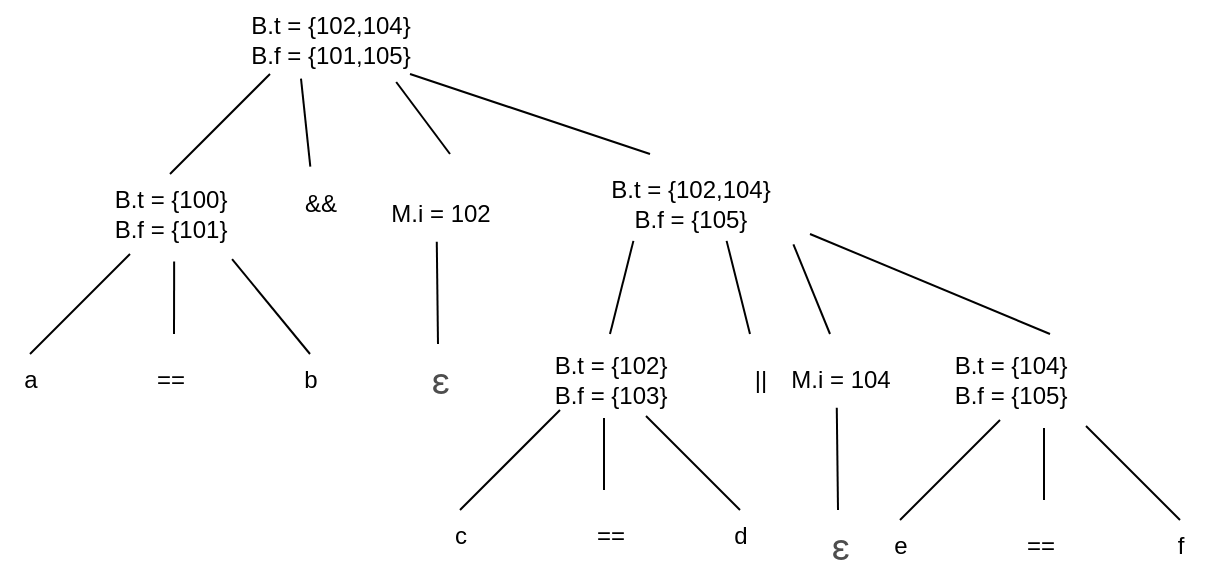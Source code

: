 <mxfile version="24.5.5" type="device">
  <diagram id="oteFAOcN6ttz-a096lQK" name="第 1 页">
    <mxGraphModel dx="1169" dy="585" grid="1" gridSize="10" guides="1" tooltips="1" connect="1" arrows="1" fold="1" page="1" pageScale="1" pageWidth="827" pageHeight="1169" math="0" shadow="0">
      <root>
        <mxCell id="0" />
        <mxCell id="1" parent="0" />
        <mxCell id="YKwO76LN3tTEyS7n9lOR-1" value="B.t = {102,104}&lt;div&gt;B.f = {101,105}&lt;/div&gt;" style="text;html=1;align=center;verticalAlign=middle;resizable=0;points=[];autosize=1;strokeColor=none;fillColor=none;" vertex="1" parent="1">
          <mxGeometry x="240" y="123" width="100" height="40" as="geometry" />
        </mxCell>
        <mxCell id="YKwO76LN3tTEyS7n9lOR-2" value="" style="endArrow=none;html=1;rounded=0;" edge="1" parent="1">
          <mxGeometry width="50" height="50" relative="1" as="geometry">
            <mxPoint x="210" y="210" as="sourcePoint" />
            <mxPoint x="260" y="160" as="targetPoint" />
          </mxGeometry>
        </mxCell>
        <mxCell id="YKwO76LN3tTEyS7n9lOR-3" value="B.t = {100}&lt;div&gt;B.f = {101}&lt;/div&gt;" style="text;html=1;align=center;verticalAlign=middle;resizable=0;points=[];autosize=1;strokeColor=none;fillColor=none;" vertex="1" parent="1">
          <mxGeometry x="170" y="210" width="80" height="40" as="geometry" />
        </mxCell>
        <mxCell id="YKwO76LN3tTEyS7n9lOR-4" value="" style="endArrow=none;html=1;rounded=0;" edge="1" parent="1">
          <mxGeometry width="50" height="50" relative="1" as="geometry">
            <mxPoint x="140" y="300" as="sourcePoint" />
            <mxPoint x="190" y="250" as="targetPoint" />
          </mxGeometry>
        </mxCell>
        <mxCell id="YKwO76LN3tTEyS7n9lOR-5" value="" style="endArrow=none;html=1;rounded=0;entryX=0.526;entryY=1.093;entryDx=0;entryDy=0;entryPerimeter=0;" edge="1" parent="1" target="YKwO76LN3tTEyS7n9lOR-3">
          <mxGeometry width="50" height="50" relative="1" as="geometry">
            <mxPoint x="212" y="290" as="sourcePoint" />
            <mxPoint x="240" y="270" as="targetPoint" />
          </mxGeometry>
        </mxCell>
        <mxCell id="YKwO76LN3tTEyS7n9lOR-6" value="" style="endArrow=none;html=1;rounded=0;entryX=0.888;entryY=1.064;entryDx=0;entryDy=0;entryPerimeter=0;" edge="1" parent="1" target="YKwO76LN3tTEyS7n9lOR-3">
          <mxGeometry width="50" height="50" relative="1" as="geometry">
            <mxPoint x="280" y="300" as="sourcePoint" />
            <mxPoint x="300" y="290" as="targetPoint" />
          </mxGeometry>
        </mxCell>
        <mxCell id="YKwO76LN3tTEyS7n9lOR-7" value="a" style="text;html=1;align=center;verticalAlign=middle;resizable=0;points=[];autosize=1;strokeColor=none;fillColor=none;" vertex="1" parent="1">
          <mxGeometry x="125" y="298" width="30" height="30" as="geometry" />
        </mxCell>
        <mxCell id="YKwO76LN3tTEyS7n9lOR-8" value="==" style="text;html=1;align=center;verticalAlign=middle;resizable=0;points=[];autosize=1;strokeColor=none;fillColor=none;" vertex="1" parent="1">
          <mxGeometry x="190" y="298" width="40" height="30" as="geometry" />
        </mxCell>
        <mxCell id="YKwO76LN3tTEyS7n9lOR-9" value="b" style="text;html=1;align=center;verticalAlign=middle;resizable=0;points=[];autosize=1;strokeColor=none;fillColor=none;" vertex="1" parent="1">
          <mxGeometry x="265" y="298" width="30" height="30" as="geometry" />
        </mxCell>
        <mxCell id="YKwO76LN3tTEyS7n9lOR-11" value="&amp;amp;&amp;amp;" style="text;html=1;align=center;verticalAlign=middle;resizable=0;points=[];autosize=1;strokeColor=none;fillColor=none;" vertex="1" parent="1">
          <mxGeometry x="265" y="210" width="40" height="30" as="geometry" />
        </mxCell>
        <mxCell id="YKwO76LN3tTEyS7n9lOR-12" value="" style="endArrow=none;html=1;rounded=0;entryX=0.831;entryY=1.025;entryDx=0;entryDy=0;entryPerimeter=0;" edge="1" parent="1" target="YKwO76LN3tTEyS7n9lOR-1">
          <mxGeometry width="50" height="50" relative="1" as="geometry">
            <mxPoint x="350" y="200" as="sourcePoint" />
            <mxPoint x="370" y="200" as="targetPoint" />
          </mxGeometry>
        </mxCell>
        <mxCell id="YKwO76LN3tTEyS7n9lOR-14" value="" style="endArrow=none;html=1;rounded=0;entryX=0.355;entryY=0.982;entryDx=0;entryDy=0;entryPerimeter=0;exitX=0.379;exitY=-0.124;exitDx=0;exitDy=0;exitPerimeter=0;" edge="1" parent="1" source="YKwO76LN3tTEyS7n9lOR-11" target="YKwO76LN3tTEyS7n9lOR-1">
          <mxGeometry width="50" height="50" relative="1" as="geometry">
            <mxPoint x="240" y="220" as="sourcePoint" />
            <mxPoint x="290" y="170" as="targetPoint" />
          </mxGeometry>
        </mxCell>
        <mxCell id="YKwO76LN3tTEyS7n9lOR-15" value="M.i = 102" style="text;html=1;align=center;verticalAlign=middle;resizable=0;points=[];autosize=1;strokeColor=none;fillColor=none;" vertex="1" parent="1">
          <mxGeometry x="310" y="215" width="70" height="30" as="geometry" />
        </mxCell>
        <mxCell id="YKwO76LN3tTEyS7n9lOR-16" value="" style="endArrow=none;html=1;rounded=0;entryX=0.477;entryY=0.962;entryDx=0;entryDy=0;entryPerimeter=0;" edge="1" parent="1" target="YKwO76LN3tTEyS7n9lOR-15">
          <mxGeometry width="50" height="50" relative="1" as="geometry">
            <mxPoint x="344" y="295" as="sourcePoint" />
            <mxPoint x="360" y="265" as="targetPoint" />
          </mxGeometry>
        </mxCell>
        <mxCell id="YKwO76LN3tTEyS7n9lOR-18" value="&lt;span style=&quot;color: rgb(77, 77, 77); font-family: -apple-system, &amp;quot;SF UI Text&amp;quot;, Arial, &amp;quot;PingFang SC&amp;quot;, &amp;quot;Hiragino Sans GB&amp;quot;, &amp;quot;Microsoft YaHei&amp;quot;, &amp;quot;WenQuanYi Micro Hei&amp;quot;, sans-serif; font-size: large; font-variant-ligatures: no-common-ligatures; text-align: start; text-wrap: wrap; background-color: rgb(255, 255, 255);&quot;&gt;ε&lt;/span&gt;" style="text;html=1;align=center;verticalAlign=middle;resizable=0;points=[];autosize=1;strokeColor=none;fillColor=none;" vertex="1" parent="1">
          <mxGeometry x="330" y="293" width="30" height="40" as="geometry" />
        </mxCell>
        <mxCell id="YKwO76LN3tTEyS7n9lOR-19" value="" style="endArrow=none;html=1;rounded=0;" edge="1" parent="1">
          <mxGeometry width="50" height="50" relative="1" as="geometry">
            <mxPoint x="450" y="200" as="sourcePoint" />
            <mxPoint x="330" y="160" as="targetPoint" />
          </mxGeometry>
        </mxCell>
        <mxCell id="YKwO76LN3tTEyS7n9lOR-20" value="B.t = {102,104}&lt;div&gt;B.f = {105}&lt;/div&gt;" style="text;html=1;align=center;verticalAlign=middle;resizable=0;points=[];autosize=1;strokeColor=none;fillColor=none;" vertex="1" parent="1">
          <mxGeometry x="420" y="205" width="100" height="40" as="geometry" />
        </mxCell>
        <mxCell id="YKwO76LN3tTEyS7n9lOR-21" value="" style="endArrow=none;html=1;rounded=0;entryX=0.217;entryY=0.961;entryDx=0;entryDy=0;entryPerimeter=0;" edge="1" parent="1" target="YKwO76LN3tTEyS7n9lOR-20">
          <mxGeometry width="50" height="50" relative="1" as="geometry">
            <mxPoint x="430" y="290" as="sourcePoint" />
            <mxPoint x="450" y="260" as="targetPoint" />
          </mxGeometry>
        </mxCell>
        <mxCell id="YKwO76LN3tTEyS7n9lOR-22" value="B.t = {102}&lt;div&gt;B.f = {103}&lt;/div&gt;" style="text;html=1;align=center;verticalAlign=middle;resizable=0;points=[];autosize=1;strokeColor=none;fillColor=none;" vertex="1" parent="1">
          <mxGeometry x="390" y="293" width="80" height="40" as="geometry" />
        </mxCell>
        <mxCell id="YKwO76LN3tTEyS7n9lOR-23" value="" style="endArrow=none;html=1;rounded=0;entryX=0.683;entryY=0.961;entryDx=0;entryDy=0;entryPerimeter=0;" edge="1" parent="1" target="YKwO76LN3tTEyS7n9lOR-20">
          <mxGeometry width="50" height="50" relative="1" as="geometry">
            <mxPoint x="500" y="290" as="sourcePoint" />
            <mxPoint x="550" y="300" as="targetPoint" />
          </mxGeometry>
        </mxCell>
        <mxCell id="YKwO76LN3tTEyS7n9lOR-24" value="||" style="text;html=1;align=center;verticalAlign=middle;resizable=0;points=[];autosize=1;strokeColor=none;fillColor=none;" vertex="1" parent="1">
          <mxGeometry x="490" y="298" width="30" height="30" as="geometry" />
        </mxCell>
        <mxCell id="YKwO76LN3tTEyS7n9lOR-25" value="" style="endArrow=none;html=1;rounded=0;exitX=1.017;exitY=1.004;exitDx=0;exitDy=0;exitPerimeter=0;" edge="1" parent="1" source="YKwO76LN3tTEyS7n9lOR-20">
          <mxGeometry width="50" height="50" relative="1" as="geometry">
            <mxPoint x="560" y="280" as="sourcePoint" />
            <mxPoint x="540" y="290" as="targetPoint" />
          </mxGeometry>
        </mxCell>
        <mxCell id="YKwO76LN3tTEyS7n9lOR-26" value="M.i = 104" style="text;html=1;align=center;verticalAlign=middle;resizable=0;points=[];autosize=1;strokeColor=none;fillColor=none;" vertex="1" parent="1">
          <mxGeometry x="510" y="298" width="70" height="30" as="geometry" />
        </mxCell>
        <mxCell id="YKwO76LN3tTEyS7n9lOR-27" value="" style="endArrow=none;html=1;rounded=0;entryX=0.477;entryY=0.962;entryDx=0;entryDy=0;entryPerimeter=0;" edge="1" parent="1" target="YKwO76LN3tTEyS7n9lOR-26">
          <mxGeometry width="50" height="50" relative="1" as="geometry">
            <mxPoint x="544" y="378" as="sourcePoint" />
            <mxPoint x="560" y="348" as="targetPoint" />
          </mxGeometry>
        </mxCell>
        <mxCell id="YKwO76LN3tTEyS7n9lOR-28" value="&lt;span style=&quot;color: rgb(77, 77, 77); font-family: -apple-system, &amp;quot;SF UI Text&amp;quot;, Arial, &amp;quot;PingFang SC&amp;quot;, &amp;quot;Hiragino Sans GB&amp;quot;, &amp;quot;Microsoft YaHei&amp;quot;, &amp;quot;WenQuanYi Micro Hei&amp;quot;, sans-serif; font-size: large; font-variant-ligatures: no-common-ligatures; text-align: start; text-wrap: wrap; background-color: rgb(255, 255, 255);&quot;&gt;ε&lt;/span&gt;" style="text;html=1;align=center;verticalAlign=middle;resizable=0;points=[];autosize=1;strokeColor=none;fillColor=none;" vertex="1" parent="1">
          <mxGeometry x="530" y="376" width="30" height="40" as="geometry" />
        </mxCell>
        <mxCell id="YKwO76LN3tTEyS7n9lOR-29" value="" style="endArrow=none;html=1;rounded=0;" edge="1" parent="1">
          <mxGeometry width="50" height="50" relative="1" as="geometry">
            <mxPoint x="650" y="290" as="sourcePoint" />
            <mxPoint x="530" y="240" as="targetPoint" />
          </mxGeometry>
        </mxCell>
        <mxCell id="YKwO76LN3tTEyS7n9lOR-30" value="B.t = {104}&lt;div&gt;B.f = {105}&lt;/div&gt;" style="text;html=1;align=center;verticalAlign=middle;resizable=0;points=[];autosize=1;strokeColor=none;fillColor=none;" vertex="1" parent="1">
          <mxGeometry x="590" y="293" width="80" height="40" as="geometry" />
        </mxCell>
        <mxCell id="YKwO76LN3tTEyS7n9lOR-31" value="" style="endArrow=none;html=1;rounded=0;" edge="1" parent="1">
          <mxGeometry width="50" height="50" relative="1" as="geometry">
            <mxPoint x="355" y="378" as="sourcePoint" />
            <mxPoint x="405" y="328" as="targetPoint" />
          </mxGeometry>
        </mxCell>
        <mxCell id="YKwO76LN3tTEyS7n9lOR-32" value="" style="endArrow=none;html=1;rounded=0;entryX=0.526;entryY=1.093;entryDx=0;entryDy=0;entryPerimeter=0;" edge="1" parent="1">
          <mxGeometry width="50" height="50" relative="1" as="geometry">
            <mxPoint x="427" y="368" as="sourcePoint" />
            <mxPoint x="427" y="332" as="targetPoint" />
          </mxGeometry>
        </mxCell>
        <mxCell id="YKwO76LN3tTEyS7n9lOR-33" value="" style="endArrow=none;html=1;rounded=0;entryX=0.888;entryY=1.064;entryDx=0;entryDy=0;entryPerimeter=0;" edge="1" parent="1">
          <mxGeometry width="50" height="50" relative="1" as="geometry">
            <mxPoint x="495" y="378" as="sourcePoint" />
            <mxPoint x="448" y="331" as="targetPoint" />
          </mxGeometry>
        </mxCell>
        <mxCell id="YKwO76LN3tTEyS7n9lOR-34" value="c" style="text;html=1;align=center;verticalAlign=middle;resizable=0;points=[];autosize=1;strokeColor=none;fillColor=none;" vertex="1" parent="1">
          <mxGeometry x="340" y="376" width="30" height="30" as="geometry" />
        </mxCell>
        <mxCell id="YKwO76LN3tTEyS7n9lOR-35" value="==" style="text;html=1;align=center;verticalAlign=middle;resizable=0;points=[];autosize=1;strokeColor=none;fillColor=none;" vertex="1" parent="1">
          <mxGeometry x="410" y="376" width="40" height="30" as="geometry" />
        </mxCell>
        <mxCell id="YKwO76LN3tTEyS7n9lOR-36" value="d" style="text;html=1;align=center;verticalAlign=middle;resizable=0;points=[];autosize=1;strokeColor=none;fillColor=none;" vertex="1" parent="1">
          <mxGeometry x="480" y="376" width="30" height="30" as="geometry" />
        </mxCell>
        <mxCell id="YKwO76LN3tTEyS7n9lOR-37" value="" style="endArrow=none;html=1;rounded=0;" edge="1" parent="1">
          <mxGeometry width="50" height="50" relative="1" as="geometry">
            <mxPoint x="575" y="383" as="sourcePoint" />
            <mxPoint x="625" y="333" as="targetPoint" />
          </mxGeometry>
        </mxCell>
        <mxCell id="YKwO76LN3tTEyS7n9lOR-38" value="" style="endArrow=none;html=1;rounded=0;entryX=0.526;entryY=1.093;entryDx=0;entryDy=0;entryPerimeter=0;" edge="1" parent="1">
          <mxGeometry width="50" height="50" relative="1" as="geometry">
            <mxPoint x="647" y="373" as="sourcePoint" />
            <mxPoint x="647" y="337" as="targetPoint" />
          </mxGeometry>
        </mxCell>
        <mxCell id="YKwO76LN3tTEyS7n9lOR-39" value="" style="endArrow=none;html=1;rounded=0;entryX=0.888;entryY=1.064;entryDx=0;entryDy=0;entryPerimeter=0;" edge="1" parent="1">
          <mxGeometry width="50" height="50" relative="1" as="geometry">
            <mxPoint x="715" y="383" as="sourcePoint" />
            <mxPoint x="668" y="336" as="targetPoint" />
          </mxGeometry>
        </mxCell>
        <mxCell id="YKwO76LN3tTEyS7n9lOR-40" value="e" style="text;html=1;align=center;verticalAlign=middle;resizable=0;points=[];autosize=1;strokeColor=none;fillColor=none;" vertex="1" parent="1">
          <mxGeometry x="560" y="381" width="30" height="30" as="geometry" />
        </mxCell>
        <mxCell id="YKwO76LN3tTEyS7n9lOR-41" value="==" style="text;html=1;align=center;verticalAlign=middle;resizable=0;points=[];autosize=1;strokeColor=none;fillColor=none;" vertex="1" parent="1">
          <mxGeometry x="625" y="381" width="40" height="30" as="geometry" />
        </mxCell>
        <mxCell id="YKwO76LN3tTEyS7n9lOR-42" value="f" style="text;html=1;align=center;verticalAlign=middle;resizable=0;points=[];autosize=1;strokeColor=none;fillColor=none;" vertex="1" parent="1">
          <mxGeometry x="700" y="381" width="30" height="30" as="geometry" />
        </mxCell>
      </root>
    </mxGraphModel>
  </diagram>
</mxfile>
